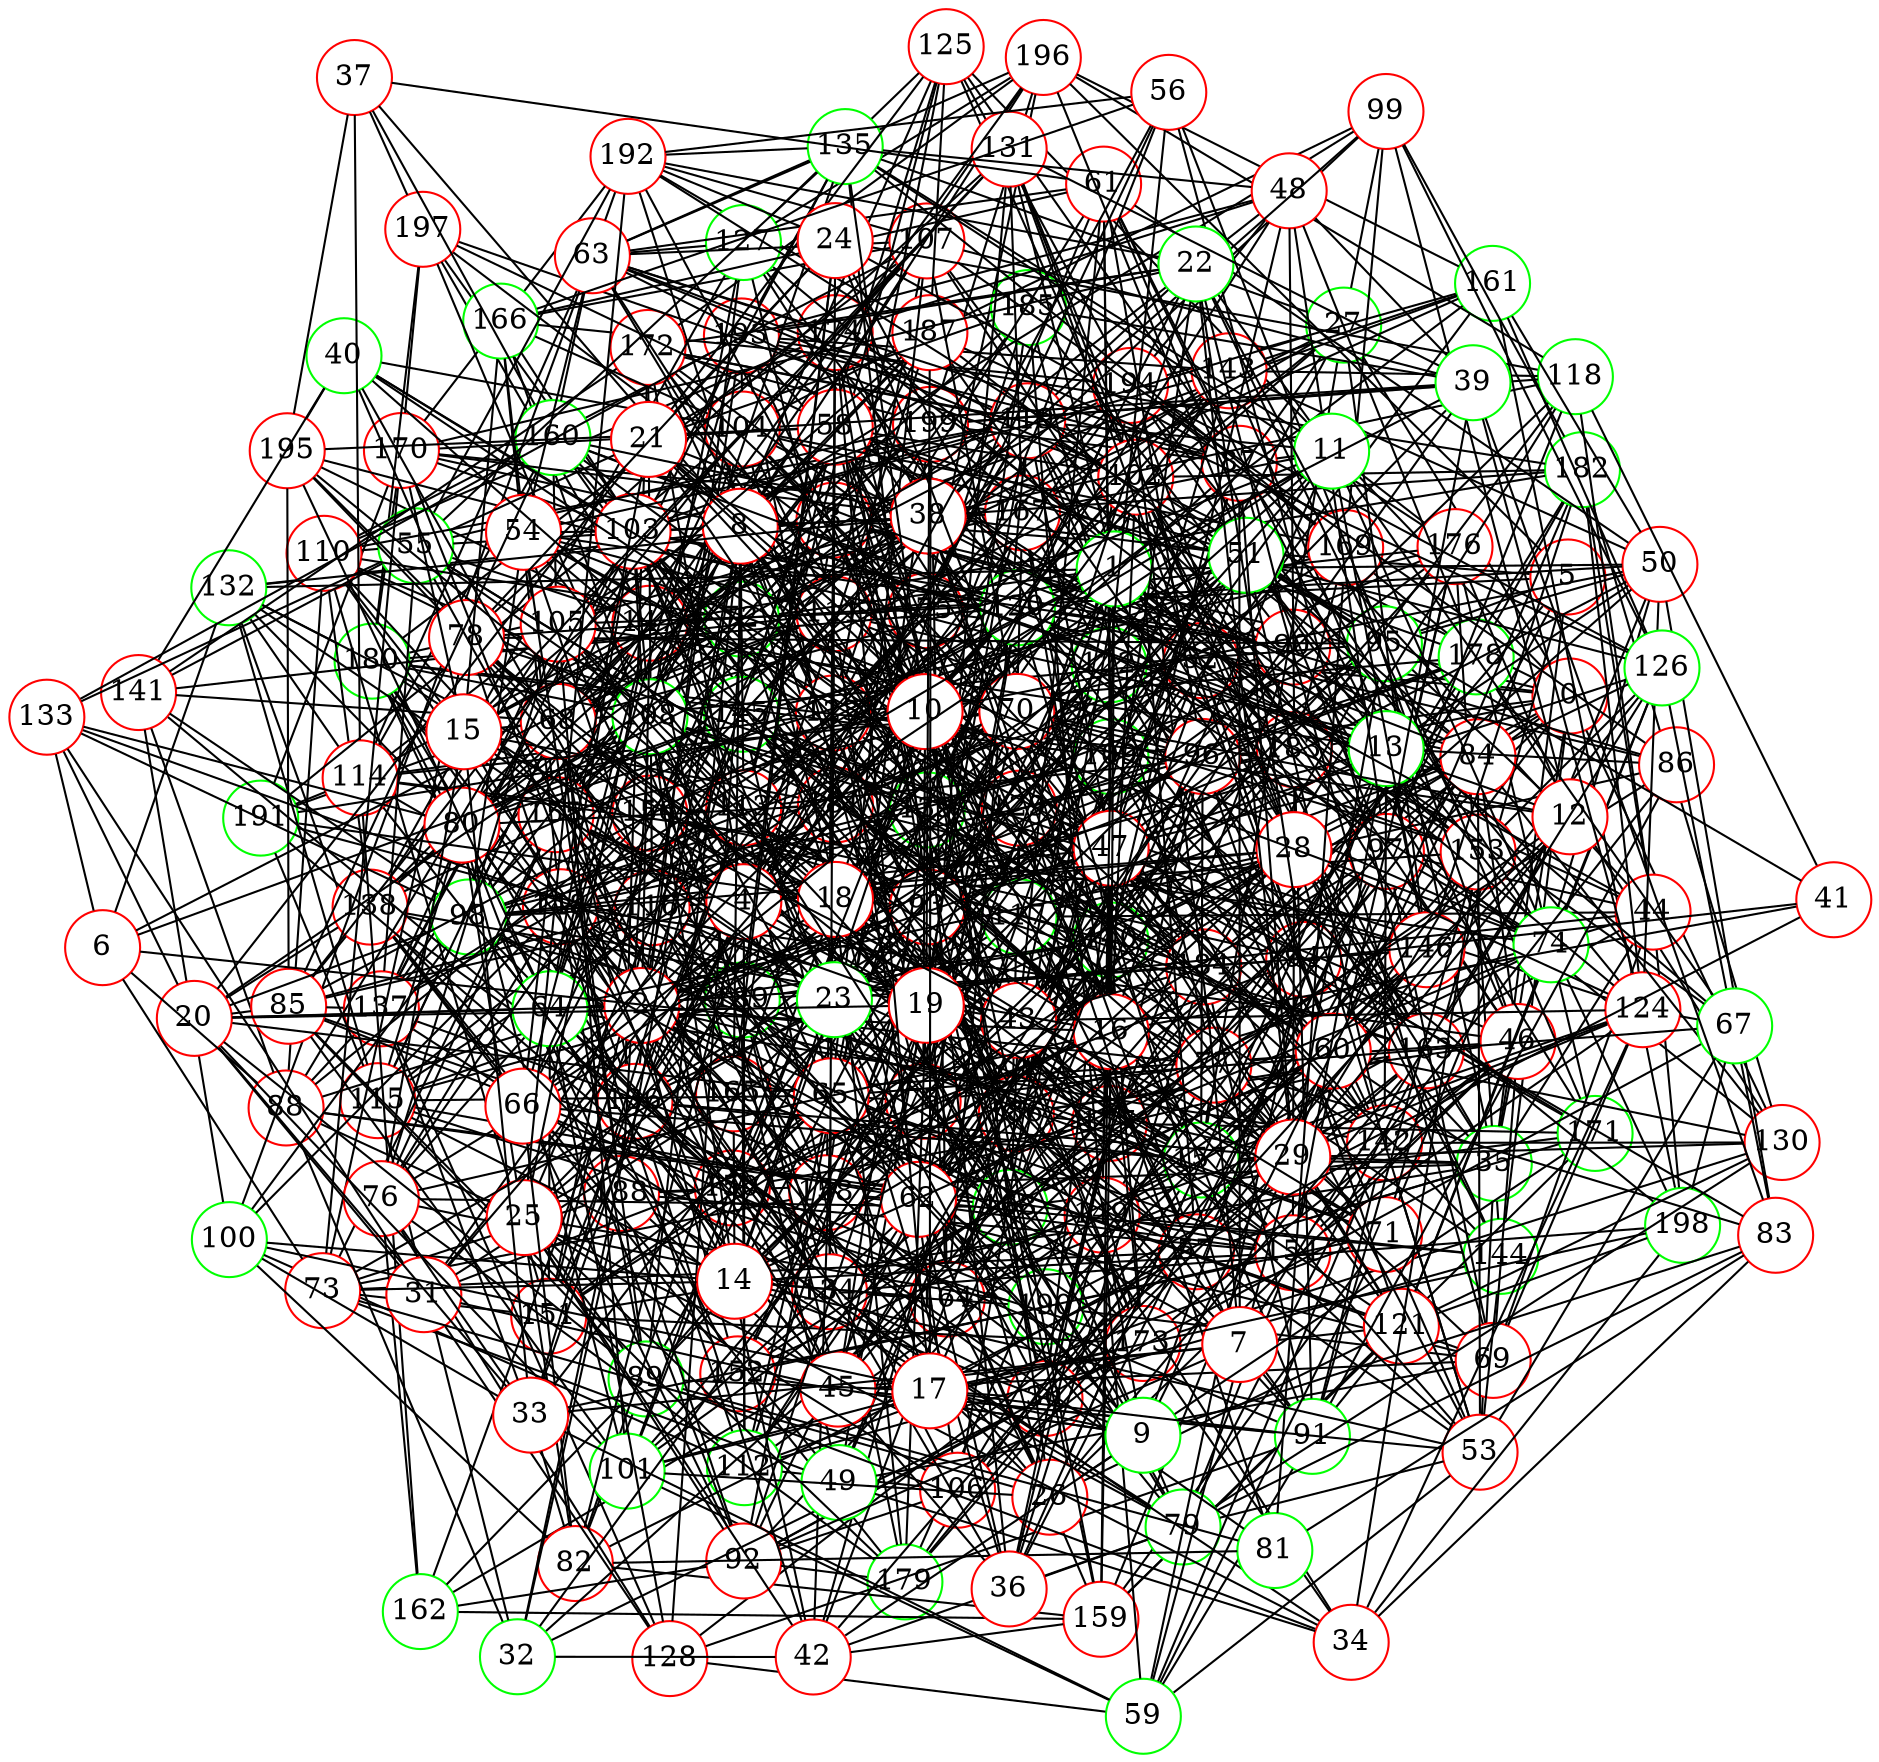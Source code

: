 graph {
graph ["layout"="fdp"]
node ["style"="filled","fillcolor"="white","fixedsize"="true","shape"="circle"]
"0" ["color"="red"]
"129" ["color"="red"]
"195" ["color"="red"]
"168" ["color"="green"]
"171" ["color"="green"]
"176" ["color"="red"]
"181" ["color"="red"]
"192" ["color"="red"]
"193" ["color"="red"]
"197" ["color"="red"]
"184" ["color"="red"]
"186" ["color"="red"]
"194" ["color"="red"]
"177" ["color"="red"]
"179" ["color"="green"]
"190" ["color"="green"]
"142" ["color"="red"]
"167" ["color"="red"]
"170" ["color"="red"]
"180" ["color"="green"]
"188" ["color"="red"]
"189" ["color"="green"]
"191" ["color"="green"]
"130" ["color"="red"]
"178" ["color"="green"]
"182" ["color"="green"]
"183" ["color"="red"]
"157" ["color"="green"]
"173" ["color"="red"]
"3" ["color"="red"]
"161" ["color"="green"]
"196" ["color"="red"]
"199" ["color"="red"]
"198" ["color"="green"]
"132" ["color"="green"]
"137" ["color"="red"]
"147" ["color"="red"]
"5" ["color"="red"]
"35" ["color"="green"]
"44" ["color"="red"]
"97" ["color"="red"]
"107" ["color"="red"]
"166" ["color"="green"]
"110" ["color"="red"]
"138" ["color"="red"]
"152" ["color"="red"]
"154" ["color"="red"]
"158" ["color"="red"]
"162" ["color"="green"]
"164" ["color"="red"]
"165" ["color"="red"]
"163" ["color"="red"]
"174" ["color"="red"]
"139" ["color"="green"]
"160" ["color"="green"]
"143" ["color"="red"]
"159" ["color"="red"]
"116" ["color"="red"]
"172" ["color"="red"]
"175" ["color"="red"]
"151" ["color"="red"]
"156" ["color"="red"]
"185" ["color"="green"]
"153" ["color"="red"]
"119" ["color"="red"]
"136" ["color"="red"]
"148" ["color"="red"]
"149" ["color"="red"]
"150" ["color"="red"]
"145" ["color"="green"]
"155" ["color"="red"]
"187" ["color"="red"]
"123" ["color"="red"]
"140" ["color"="green"]
"118" ["color"="green"]
"69" ["color"="red"]
"117" ["color"="green"]
"87" ["color"="red"]
"125" ["color"="red"]
"127" ["color"="green"]
"124" ["color"="red"]
"122" ["color"="green"]
"109" ["color"="green"]
"46" ["color"="red"]
"102" ["color"="red"]
"131" ["color"="red"]
"106" ["color"="red"]
"112" ["color"="green"]
"144" ["color"="green"]
"113" ["color"="red"]
"115" ["color"="red"]
"111" ["color"="red"]
"134" ["color"="red"]
"141" ["color"="red"]
"146" ["color"="red"]
"169" ["color"="red"]
"50" ["color"="red"]
"71" ["color"="red"]
"98" ["color"="green"]
"100" ["color"="green"]
"133" ["color"="red"]
"77" ["color"="red"]
"83" ["color"="red"]
"94" ["color"="red"]
"126" ["color"="green"]
"61" ["color"="red"]
"96" ["color"="red"]
"120" ["color"="green"]
"121" ["color"="red"]
"63" ["color"="red"]
"135" ["color"="green"]
"114" ["color"="red"]
"95" ["color"="green"]
"84" ["color"="red"]
"52" ["color"="red"]
"68" ["color"="red"]
"89" ["color"="green"]
"104" ["color"="red"]
"58" ["color"="red"]
"70" ["color"="red"]
"74" ["color"="green"]
"75" ["color"="red"]
"78" ["color"="red"]
"79" ["color"="green"]
"91" ["color"="green"]
"128" ["color"="red"]
"93" ["color"="red"]
"90" ["color"="red"]
"103" ["color"="red"]
"108" ["color"="green"]
"60" ["color"="red"]
"53" ["color"="red"]
"67" ["color"="green"]
"57" ["color"="red"]
"73" ["color"="red"]
"82" ["color"="red"]
"59" ["color"="green"]
"101" ["color"="green"]
"105" ["color"="red"]
"72" ["color"="green"]
"80" ["color"="red"]
"92" ["color"="red"]
"86" ["color"="red"]
"55" ["color"="green"]
"88" ["color"="red"]
"27" ["color"="green"]
"99" ["color"="red"]
"30" ["color"="red"]
"32" ["color"="green"]
"42" ["color"="red"]
"65" ["color"="red"]
"47" ["color"="red"]
"49" ["color"="green"]
"54" ["color"="red"]
"1" ["color"="green"]
"43" ["color"="red"]
"16" ["color"="red"]
"64" ["color"="green"]
"76" ["color"="red"]
"40" ["color"="green"]
"41" ["color"="red"]
"51" ["color"="green"]
"85" ["color"="red"]
"2" ["color"="red"]
"4" ["color"="red"]
"28" ["color"="red"]
"62" ["color"="red"]
"31" ["color"="red"]
"45" ["color"="red"]
"8" ["color"="red"]
"37" ["color"="red"]
"12" ["color"="red"]
"29" ["color"="red"]
"13" ["color"="green"]
"18" ["color"="red"]
"66" ["color"="red"]
"48" ["color"="red"]
"25" ["color"="red"]
"34" ["color"="red"]
"26" ["color"="red"]
"20" ["color"="red"]
"33" ["color"="red"]
"38" ["color"="red"]
"81" ["color"="green"]
"21" ["color"="red"]
"24" ["color"="red"]
"6" ["color"="red"]
"7" ["color"="red"]
"10" ["color"="red"]
"14" ["color"="red"]
"23" ["color"="green"]
"36" ["color"="red"]
"56" ["color"="red"]
"9" ["color"="green"]
"11" ["color"="green"]
"19" ["color"="red"]
"22" ["color"="green"]
"15" ["color"="red"]
"17" ["color"="red"]
"39" ["color"="green"]
"0" -- "129"
"0" -- "130"
"0" -- "3"
"0" -- "35"
"0" -- "75"
"0" -- "140"
"0" -- "109"
"0" -- "174"
"0" -- "175"
"0" -- "144"
"0" -- "52"
"0" -- "184"
"0" -- "27"
"0" -- "125"
"0" -- "30"
"0" -- "94"
"129" -- "195"
"129" -- "168"
"129" -- "171"
"129" -- "142"
"129" -- "177"
"129" -- "184"
"168" -- "171"
"168" -- "190"
"171" -- "176"
"171" -- "177"
"176" -- "181"
"181" -- "192"
"181" -- "193"
"181" -- "197"
"181" -- "184"
"181" -- "186"
"186" -- "194"
"177" -- "179"
"177" -- "186"
"142" -- "167"
"167" -- "170"
"167" -- "180"
"170" -- "192"
"170" -- "197"
"170" -- "180"
"170" -- "191"
"180" -- "197"
"180" -- "188"
"188" -- "189"
"130" -- "178"
"130" -- "182"
"130" -- "183"
"130" -- "157"
"130" -- "173"
"130" -- "142"
"178" -- "182"
"182" -- "193"
"157" -- "179"
"157" -- "189"
"173" -- "178"
"3" -- "161"
"3" -- "132"
"3" -- "5"
"3" -- "165"
"3" -- "72"
"3" -- "104"
"3" -- "139"
"3" -- "86"
"3" -- "55"
"3" -- "88"
"3" -- "184"
"3" -- "57"
"3" -- "90"
"3" -- "156"
"3" -- "157"
"161" -- "194"
"161" -- "196"
"161" -- "198"
"196" -- "199"
"132" -- "180"
"132" -- "137"
"137" -- "147"
"147" -- "196"
"147" -- "197"
"147" -- "182"
"5" -- "35"
"5" -- "164"
"5" -- "196"
"5" -- "71"
"5" -- "57"
"5" -- "139"
"5" -- "111"
"35" -- "44"
"35" -- "109"
"35" -- "46"
"35" -- "144"
"35" -- "176"
"35" -- "52"
"35" -- "53"
"35" -- "151"
"35" -- "184"
"35" -- "57"
"35" -- "188"
"35" -- "157"
"35" -- "95"
"44" -- "97"
"44" -- "69"
"44" -- "198"
"44" -- "117"
"44" -- "149"
"44" -- "118"
"44" -- "150"
"44" -- "182"
"44" -- "87"
"44" -- "122"
"97" -- "193"
"97" -- "168"
"97" -- "107"
"97" -- "176"
"97" -- "118"
"97" -- "152"
"97" -- "158"
"107" -- "192"
"107" -- "166"
"107" -- "110"
"107" -- "174"
"107" -- "180"
"107" -- "123"
"107" -- "155"
"166" -- "194"
"166" -- "186"
"166" -- "189"
"110" -- "138"
"110" -- "139"
"110" -- "174"
"110" -- "116"
"110" -- "181"
"110" -- "119"
"110" -- "151"
"138" -- "199"
"138" -- "147"
"138" -- "152"
"138" -- "189"
"152" -- "179"
"152" -- "180"
"152" -- "154"
"152" -- "157"
"154" -- "176"
"154" -- "183"
"154" -- "188"
"154" -- "157"
"154" -- "158"
"158" -- "162"
"158" -- "163"
"158" -- "197"
"158" -- "199"
"158" -- "174"
"158" -- "184"
"162" -- "164"
"164" -- "165"
"164" -- "199"
"163" -- "186"
"139" -- "160"
"139" -- "194"
"139" -- "173"
"139" -- "143"
"139" -- "159"
"160" -- "177"
"143" -- "161"
"143" -- "193"
"143" -- "167"
"143" -- "181"
"143" -- "186"
"159" -- "162"
"159" -- "171"
"116" -- "167"
"116" -- "172"
"116" -- "181"
"116" -- "151"
"116" -- "153"
"116" -- "157"
"116" -- "158"
"116" -- "190"
"172" -- "196"
"172" -- "199"
"172" -- "175"
"172" -- "186"
"172" -- "188"
"175" -- "196"
"175" -- "197"
"175" -- "198"
"175" -- "181"
"175" -- "188"
"151" -- "156"
"151" -- "173"
"156" -- "163"
"156" -- "181"
"156" -- "184"
"156" -- "185"
"156" -- "157"
"153" -- "157"
"119" -- "163"
"119" -- "164"
"119" -- "167"
"119" -- "136"
"119" -- "172"
"119" -- "145"
"119" -- "155"
"136" -- "175"
"136" -- "148"
"136" -- "180"
"136" -- "181"
"136" -- "150"
"136" -- "157"
"148" -- "166"
"148" -- "168"
"148" -- "180"
"148" -- "149"
"148" -- "183"
"148" -- "158"
"148" -- "190"
"149" -- "160"
"149" -- "164"
"149" -- "178"
"149" -- "185"
"149" -- "154"
"150" -- "177"
"150" -- "167"
"150" -- "188"
"145" -- "176"
"145" -- "184"
"155" -- "196"
"155" -- "166"
"155" -- "187"
"187" -- "192"
"123" -- "167"
"123" -- "199"
"123" -- "140"
"123" -- "175"
"123" -- "178"
"123" -- "181"
"123" -- "151"
"140" -- "164"
"140" -- "167"
"140" -- "172"
"140" -- "173"
"140" -- "151"
"140" -- "156"
"140" -- "189"
"118" -- "177"
"118" -- "196"
"118" -- "183"
"118" -- "199"
"118" -- "143"
"69" -- "97"
"69" -- "117"
"69" -- "165"
"69" -- "87"
"69" -- "124"
"69" -- "158"
"69" -- "190"
"117" -- "129"
"117" -- "193"
"117" -- "136"
"117" -- "150"
"117" -- "158"
"117" -- "161"
"117" -- "163"
"117" -- "173"
"117" -- "175"
"117" -- "181"
"87" -- "193"
"87" -- "194"
"87" -- "199"
"87" -- "172"
"87" -- "178"
"87" -- "186"
"87" -- "125"
"125" -- "145"
"125" -- "194"
"125" -- "187"
"125" -- "127"
"127" -- "196"
"127" -- "136"
"127" -- "184"
"127" -- "153"
"127" -- "138"
"124" -- "129"
"124" -- "194"
"124" -- "164"
"124" -- "149"
"124" -- "182"
"124" -- "154"
"124" -- "157"
"122" -- "129"
"122" -- "163"
"122" -- "195"
"122" -- "177"
"122" -- "152"
"122" -- "189"
"109" -- "193"
"109" -- "164"
"109" -- "168"
"109" -- "142"
"109" -- "177"
"109" -- "148"
"109" -- "180"
"109" -- "159"
"46" -- "97"
"46" -- "69"
"46" -- "165"
"46" -- "102"
"46" -- "169"
"46" -- "173"
"46" -- "142"
"46" -- "143"
"46" -- "145"
"46" -- "50"
"46" -- "84"
"46" -- "148"
"46" -- "154"
"46" -- "186"
"102" -- "192"
"102" -- "131"
"102" -- "163"
"102" -- "197"
"102" -- "106"
"102" -- "139"
"102" -- "144"
"102" -- "146"
"102" -- "182"
"102" -- "125"
"131" -- "167"
"106" -- "112"
"106" -- "116"
"106" -- "173"
"106" -- "111"
"112" -- "140"
"112" -- "144"
"112" -- "113"
"112" -- "189"
"144" -- "149"
"144" -- "181"
"144" -- "158"
"113" -- "194"
"113" -- "136"
"113" -- "137"
"113" -- "177"
"113" -- "115"
"113" -- "179"
"113" -- "151"
"113" -- "183"
"113" -- "125"
"115" -- "193"
"115" -- "132"
"115" -- "173"
"115" -- "181"
"115" -- "189"
"115" -- "191"
"111" -- "194"
"111" -- "134"
"111" -- "141"
"111" -- "173"
"111" -- "176"
"111" -- "125"
"111" -- "127"
"111" -- "191"
"134" -- "198"
"134" -- "148"
"134" -- "180"
"134" -- "149"
"134" -- "189"
"134" -- "190"
"141" -- "165"
"141" -- "150"
"141" -- "172"
"146" -- "179"
"146" -- "149"
"146" -- "181"
"146" -- "182"
"146" -- "157"
"146" -- "189"
"169" -- "194"
"169" -- "183"
"169" -- "171"
"50" -- "161"
"50" -- "71"
"50" -- "143"
"50" -- "83"
"50" -- "147"
"50" -- "184"
"50" -- "124"
"50" -- "61"
"50" -- "95"
"71" -- "98"
"71" -- "139"
"71" -- "77"
"71" -- "112"
"71" -- "119"
"71" -- "156"
"71" -- "189"
"71" -- "190"
"71" -- "159"
"98" -- "100"
"98" -- "133"
"98" -- "109"
"98" -- "111"
"98" -- "147"
"98" -- "116"
"98" -- "150"
"98" -- "187"
"100" -- "112"
"100" -- "148"
"100" -- "164"
"100" -- "141"
"133" -- "193"
"77" -- "129"
"77" -- "194"
"77" -- "106"
"77" -- "175"
"77" -- "83"
"77" -- "182"
"77" -- "152"
"77" -- "184"
"77" -- "185"
"77" -- "157"
"83" -- "94"
"83" -- "126"
"94" -- "164"
"94" -- "102"
"94" -- "156"
"94" -- "157"
"94" -- "127"
"126" -- "161"
"126" -- "194"
"126" -- "153"
"126" -- "187"
"61" -- "96"
"61" -- "97"
"61" -- "166"
"61" -- "109"
"61" -- "111"
"61" -- "175"
"61" -- "87"
"61" -- "63"
"96" -- "129"
"96" -- "168"
"96" -- "172"
"96" -- "142"
"96" -- "111"
"96" -- "112"
"96" -- "178"
"96" -- "147"
"96" -- "180"
"96" -- "119"
"96" -- "183"
"96" -- "120"
"96" -- "121"
"96" -- "153"
"96" -- "157"
"120" -- "160"
"120" -- "137"
"120" -- "138"
"120" -- "139"
"120" -- "180"
"120" -- "183"
"120" -- "122"
"121" -- "130"
"121" -- "165"
"121" -- "198"
"121" -- "140"
"121" -- "126"
"121" -- "159"
"63" -- "160"
"63" -- "192"
"63" -- "100"
"63" -- "196"
"63" -- "102"
"63" -- "135"
"63" -- "199"
"63" -- "107"
"63" -- "139"
"63" -- "174"
"63" -- "114"
"63" -- "117"
"63" -- "87"
"63" -- "119"
"63" -- "127"
"135" -- "192"
"135" -- "193"
"135" -- "137"
"135" -- "169"
"135" -- "176"
"114" -- "160"
"114" -- "162"
"114" -- "132"
"114" -- "147"
"114" -- "123"
"114" -- "156"
"114" -- "189"
"114" -- "191"
"95" -- "102"
"95" -- "136"
"95" -- "119"
"95" -- "184"
"95" -- "122"
"84" -- "130"
"84" -- "140"
"84" -- "111"
"84" -- "177"
"84" -- "117"
"84" -- "187"
"84" -- "126"
"84" -- "190"
"52" -- "68"
"52" -- "164"
"52" -- "199"
"52" -- "104"
"52" -- "107"
"52" -- "144"
"52" -- "181"
"52" -- "150"
"52" -- "183"
"52" -- "58"
"52" -- "90"
"52" -- "155"
"52" -- "60"
"52" -- "189"
"52" -- "158"
"68" -- "160"
"68" -- "195"
"68" -- "196"
"68" -- "199"
"68" -- "136"
"68" -- "77"
"68" -- "141"
"68" -- "111"
"68" -- "177"
"68" -- "115"
"68" -- "152"
"68" -- "89"
"68" -- "157"
"89" -- "148"
"104" -- "193"
"104" -- "131"
"104" -- "166"
"104" -- "169"
"104" -- "111"
"104" -- "155"
"104" -- "187"
"104" -- "156"
"104" -- "126"
"104" -- "191"
"58" -- "195"
"58" -- "68"
"58" -- "197"
"58" -- "70"
"58" -- "102"
"58" -- "170"
"58" -- "175"
"58" -- "113"
"58" -- "178"
"58" -- "117"
"58" -- "153"
"70" -- "98"
"70" -- "167"
"70" -- "74"
"70" -- "75"
"70" -- "107"
"70" -- "114"
"70" -- "181"
"70" -- "150"
"70" -- "89"
"70" -- "121"
"70" -- "153"
"70" -- "91"
"70" -- "158"
"74" -- "97"
"74" -- "198"
"74" -- "168"
"74" -- "177"
"74" -- "114"
"74" -- "87"
"74" -- "121"
"74" -- "122"
"74" -- "126"
"75" -- "131"
"75" -- "104"
"75" -- "77"
"75" -- "78"
"75" -- "79"
"75" -- "120"
"78" -- "131"
"78" -- "195"
"78" -- "112"
"78" -- "186"
"78" -- "95"
"79" -- "130"
"79" -- "163"
"79" -- "137"
"79" -- "83"
"79" -- "154"
"79" -- "123"
"79" -- "188"
"91" -- "128"
"91" -- "142"
"91" -- "183"
"91" -- "184"
"91" -- "121"
"91" -- "153"
"91" -- "186"
"91" -- "93"
"128" -- "137"
"93" -- "96"
"93" -- "164"
"93" -- "135"
"93" -- "174"
"93" -- "112"
"93" -- "126"
"93" -- "190"
"90" -- "98"
"90" -- "103"
"90" -- "171"
"90" -- "140"
"90" -- "120"
"90" -- "185"
"90" -- "189"
"90" -- "190"
"103" -- "167"
"103" -- "199"
"103" -- "137"
"103" -- "170"
"103" -- "108"
"103" -- "143"
"103" -- "113"
"103" -- "145"
"103" -- "117"
"103" -- "119"
"103" -- "120"
"103" -- "154"
"103" -- "156"
"108" -- "165"
"108" -- "135"
"108" -- "139"
"108" -- "146"
"108" -- "180"
"108" -- "188"
"108" -- "125"
"108" -- "127"
"60" -- "130"
"60" -- "131"
"60" -- "134"
"60" -- "104"
"60" -- "139"
"60" -- "77"
"60" -- "111"
"60" -- "112"
"60" -- "145"
"60" -- "146"
"60" -- "182"
"60" -- "153"
"60" -- "159"
"53" -- "67"
"53" -- "71"
"53" -- "109"
"53" -- "142"
"53" -- "79"
"53" -- "144"
"53" -- "84"
"53" -- "57"
"53" -- "59"
"67" -- "198"
"67" -- "167"
"67" -- "90"
"67" -- "124"
"57" -- "128"
"57" -- "163"
"57" -- "102"
"57" -- "73"
"57" -- "171"
"57" -- "145"
"57" -- "82"
"57" -- "179"
"57" -- "117"
"57" -- "186"
"57" -- "126"
"73" -- "151"
"73" -- "170"
"73" -- "155"
"73" -- "188"
"73" -- "78"
"73" -- "158"
"82" -- "100"
"82" -- "181"
"82" -- "89"
"82" -- "159"
"59" -- "128"
"59" -- "101"
"59" -- "149"
"59" -- "71"
"59" -- "91"
"59" -- "94"
"59" -- "142"
"101" -- "105"
"101" -- "173"
"101" -- "177"
"101" -- "186"
"105" -- "168"
"105" -- "137"
"105" -- "138"
"105" -- "107"
"105" -- "175"
"105" -- "114"
"105" -- "149"
"105" -- "156"
"72" -- "128"
"72" -- "161"
"72" -- "171"
"72" -- "173"
"72" -- "78"
"72" -- "110"
"72" -- "80"
"72" -- "184"
"72" -- "155"
"80" -- "132"
"80" -- "101"
"80" -- "133"
"80" -- "102"
"80" -- "134"
"80" -- "169"
"80" -- "138"
"80" -- "108"
"80" -- "145"
"80" -- "82"
"80" -- "115"
"80" -- "181"
"80" -- "185"
"80" -- "187"
"80" -- "92"
"92" -- "97"
"92" -- "162"
"92" -- "106"
"92" -- "173"
"92" -- "175"
"92" -- "179"
"92" -- "188"
"86" -- "177"
"86" -- "117"
"86" -- "120"
"86" -- "154"
"86" -- "91"
"86" -- "107"
"55" -- "192"
"55" -- "133"
"55" -- "134"
"55" -- "135"
"55" -- "199"
"55" -- "137"
"55" -- "141"
"55" -- "110"
"55" -- "142"
"55" -- "147"
"55" -- "117"
"55" -- "93"
"88" -- "149"
"88" -- "103"
"88" -- "168"
"88" -- "156"
"88" -- "93"
"88" -- "141"
"88" -- "110"
"27" -- "113"
"27" -- "146"
"27" -- "99"
"27" -- "119"
"27" -- "135"
"27" -- "167"
"27" -- "72"
"27" -- "120"
"27" -- "93"
"27" -- "109"
"27" -- "157"
"99" -- "145"
"99" -- "182"
"99" -- "105"
"99" -- "169"
"99" -- "187"
"99" -- "126"
"30" -- "32"
"30" -- "96"
"30" -- "67"
"30" -- "134"
"30" -- "138"
"30" -- "47"
"30" -- "177"
"30" -- "58"
"30" -- "92"
"30" -- "93"
"32" -- "177"
"32" -- "115"
"32" -- "88"
"32" -- "136"
"32" -- "42"
"32" -- "75"
"32" -- "188"
"42" -- "65"
"42" -- "116"
"42" -- "117"
"42" -- "136"
"42" -- "186"
"42" -- "60"
"42" -- "79"
"42" -- "159"
"65" -- "67"
"65" -- "167"
"65" -- "75"
"65" -- "107"
"65" -- "108"
"65" -- "78"
"65" -- "174"
"65" -- "112"
"65" -- "145"
"65" -- "115"
"65" -- "150"
"65" -- "151"
"65" -- "154"
"47" -- "98"
"47" -- "78"
"47" -- "142"
"47" -- "144"
"47" -- "49"
"47" -- "177"
"47" -- "50"
"47" -- "115"
"47" -- "84"
"47" -- "117"
"47" -- "149"
"47" -- "54"
"47" -- "87"
"47" -- "119"
"47" -- "89"
"47" -- "121"
"47" -- "61"
"47" -- "95"
"49" -- "147"
"49" -- "69"
"49" -- "119"
"49" -- "73"
"49" -- "138"
"54" -- "129"
"54" -- "98"
"54" -- "103"
"54" -- "109"
"54" -- "111"
"54" -- "113"
"54" -- "116"
"54" -- "119"
"54" -- "90"
"54" -- "188"
"54" -- "63"
"1" -- "97"
"1" -- "131"
"1" -- "68"
"1" -- "132"
"1" -- "72"
"1" -- "43"
"1" -- "75"
"1" -- "16"
"1" -- "50"
"1" -- "84"
"1" -- "85"
"1" -- "149"
"1" -- "120"
"1" -- "152"
"1" -- "153"
"1" -- "124"
"43" -- "101"
"43" -- "168"
"43" -- "138"
"43" -- "108"
"43" -- "174"
"43" -- "176"
"43" -- "49"
"43" -- "53"
"43" -- "151"
"43" -- "184"
"43" -- "123"
"43" -- "155"
"43" -- "124"
"43" -- "61"
"43" -- "191"
"16" -- "64"
"16" -- "96"
"16" -- "98"
"16" -- "70"
"16" -- "102"
"16" -- "167"
"16" -- "40"
"16" -- "41"
"16" -- "76"
"16" -- "173"
"16" -- "145"
"16" -- "53"
"16" -- "181"
"16" -- "54"
"16" -- "150"
"16" -- "58"
"16" -- "159"
"64" -- "128"
"64" -- "193"
"64" -- "195"
"64" -- "134"
"64" -- "103"
"64" -- "104"
"64" -- "76"
"64" -- "142"
"64" -- "111"
"64" -- "143"
"64" -- "151"
"64" -- "94"
"76" -- "128"
"76" -- "129"
"76" -- "162"
"76" -- "134"
"76" -- "168"
"76" -- "105"
"76" -- "179"
"76" -- "148"
"76" -- "155"
"76" -- "156"
"40" -- "129"
"40" -- "195"
"40" -- "116"
"40" -- "103"
"40" -- "104"
"40" -- "141"
"40" -- "78"
"41" -- "51"
"41" -- "118"
"41" -- "94"
"41" -- "190"
"51" -- "65"
"51" -- "194"
"51" -- "196"
"51" -- "70"
"51" -- "168"
"51" -- "74"
"51" -- "170"
"51" -- "109"
"51" -- "142"
"51" -- "84"
"51" -- "58"
"51" -- "156"
"51" -- "95"
"85" -- "160"
"85" -- "195"
"85" -- "101"
"85" -- "104"
"85" -- "137"
"85" -- "138"
"85" -- "112"
"85" -- "116"
"85" -- "89"
"85" -- "158"
"85" -- "190"
"2" -- "64"
"2" -- "193"
"2" -- "162"
"2" -- "4"
"2" -- "164"
"2" -- "8"
"2" -- "168"
"2" -- "169"
"2" -- "140"
"2" -- "173"
"2" -- "110"
"2" -- "147"
"2" -- "20"
"2" -- "183"
"2" -- "57"
"2" -- "58"
"2" -- "29"
"2" -- "93"
"4" -- "194"
"4" -- "172"
"4" -- "173"
"4" -- "143"
"4" -- "82"
"4" -- "178"
"4" -- "180"
"4" -- "85"
"4" -- "87"
"4" -- "119"
"4" -- "120"
"4" -- "122"
"4" -- "155"
"4" -- "187"
"4" -- "28"
"4" -- "156"
"4" -- "157"
"4" -- "31"
"28" -- "64"
"28" -- "98"
"28" -- "194"
"28" -- "35"
"28" -- "131"
"28" -- "43"
"28" -- "75"
"28" -- "53"
"28" -- "187"
"28" -- "124"
"28" -- "62"
"28" -- "158"
"62" -- "96"
"62" -- "103"
"62" -- "137"
"62" -- "108"
"62" -- "140"
"62" -- "79"
"62" -- "146"
"62" -- "115"
"62" -- "116"
"62" -- "183"
"62" -- "120"
"62" -- "184"
"62" -- "122"
"62" -- "92"
"62" -- "159"
"31" -- "128"
"31" -- "117"
"31" -- "133"
"31" -- "123"
"31" -- "45"
"31" -- "94"
"45" -- "98"
"45" -- "69"
"45" -- "139"
"45" -- "140"
"45" -- "114"
"45" -- "53"
"45" -- "184"
"45" -- "121"
"45" -- "186"
"45" -- "91"
"45" -- "155"
"45" -- "188"
"45" -- "189"
"8" -- "37"
"8" -- "165"
"8" -- "167"
"8" -- "170"
"8" -- "107"
"8" -- "139"
"8" -- "12"
"8" -- "13"
"8" -- "113"
"8" -- "145"
"8" -- "117"
"8" -- "89"
"8" -- "58"
"8" -- "123"
"8" -- "187"
"8" -- "188"
"8" -- "62"
"37" -- "160"
"37" -- "114"
"37" -- "195"
"37" -- "197"
"37" -- "61"
"12" -- "176"
"12" -- "99"
"12" -- "163"
"12" -- "70"
"12" -- "168"
"12" -- "106"
"12" -- "123"
"12" -- "29"
"12" -- "190"
"12" -- "95"
"29" -- "129"
"29" -- "35"
"29" -- "163"
"29" -- "136"
"29" -- "113"
"29" -- "117"
"29" -- "87"
"29" -- "153"
"29" -- "59"
"29" -- "30"
"29" -- "95"
"13" -- "160"
"13" -- "105"
"13" -- "142"
"13" -- "174"
"13" -- "18"
"13" -- "50"
"13" -- "146"
"13" -- "51"
"13" -- "117"
"13" -- "86"
"13" -- "119"
"13" -- "26"
"13" -- "154"
"13" -- "61"
"18" -- "66"
"18" -- "195"
"18" -- "132"
"18" -- "101"
"18" -- "71"
"18" -- "72"
"18" -- "168"
"18" -- "105"
"18" -- "79"
"18" -- "143"
"18" -- "48"
"18" -- "178"
"18" -- "51"
"18" -- "179"
"18" -- "25"
"18" -- "185"
"18" -- "154"
"18" -- "93"
"18" -- "191"
"66" -- "82"
"66" -- "147"
"66" -- "70"
"66" -- "72"
"66" -- "120"
"66" -- "138"
"66" -- "91"
"66" -- "155"
"66" -- "187"
"66" -- "92"
"66" -- "157"
"48" -- "97"
"48" -- "193"
"48" -- "178"
"48" -- "194"
"48" -- "135"
"48" -- "183"
"48" -- "72"
"48" -- "140"
"48" -- "174"
"25" -- "192"
"25" -- "129"
"25" -- "34"
"25" -- "165"
"25" -- "42"
"25" -- "106"
"25" -- "145"
"25" -- "147"
"25" -- "179"
"25" -- "88"
"25" -- "89"
"25" -- "92"
"25" -- "190"
"34" -- "49"
"34" -- "83"
"34" -- "134"
"34" -- "198"
"34" -- "89"
"34" -- "153"
"34" -- "186"
"34" -- "124"
"34" -- "173"
"26" -- "64"
"26" -- "163"
"26" -- "164"
"26" -- "101"
"26" -- "73"
"26" -- "46"
"26" -- "175"
"26" -- "148"
"26" -- "121"
"26" -- "123"
"26" -- "62"
"20" -- "64"
"20" -- "33"
"20" -- "65"
"20" -- "98"
"20" -- "101"
"20" -- "133"
"20" -- "38"
"20" -- "138"
"20" -- "21"
"20" -- "85"
"20" -- "89"
"20" -- "31"
"33" -- "113"
"33" -- "145"
"33" -- "82"
"33" -- "100"
"33" -- "137"
"33" -- "122"
"33" -- "59"
"33" -- "76"
"33" -- "190"
"38" -- "160"
"38" -- "99"
"38" -- "68"
"38" -- "132"
"38" -- "105"
"38" -- "44"
"38" -- "174"
"38" -- "81"
"38" -- "147"
"38" -- "148"
"38" -- "118"
"38" -- "182"
"38" -- "57"
"81" -- "82"
"81" -- "83"
"81" -- "136"
"81" -- "89"
"81" -- "169"
"21" -- "140"
"21" -- "174"
"21" -- "47"
"21" -- "84"
"21" -- "148"
"21" -- "55"
"21" -- "24"
"21" -- "184"
"21" -- "185"
"21" -- "123"
"21" -- "125"
"21" -- "94"
"24" -- "192"
"24" -- "165"
"24" -- "70"
"24" -- "118"
"24" -- "134"
"24" -- "87"
"24" -- "109"
"24" -- "189"
"24" -- "78"
"6" -- "145"
"6" -- "132"
"6" -- "133"
"6" -- "72"
"6" -- "88"
"6" -- "73"
"6" -- "77"
"7" -- "33"
"7" -- "98"
"7" -- "87"
"7" -- "120"
"7" -- "184"
"7" -- "10"
"7" -- "91"
"7" -- "92"
"7" -- "108"
"7" -- "126"
"10" -- "160"
"10" -- "192"
"10" -- "161"
"10" -- "101"
"10" -- "135"
"10" -- "40"
"10" -- "74"
"10" -- "75"
"10" -- "14"
"10" -- "50"
"10" -- "56"
"10" -- "58"
"10" -- "186"
"10" -- "31"
"10" -- "159"
"10" -- "191"
"14" -- "164"
"14" -- "165"
"14" -- "136"
"14" -- "73"
"14" -- "138"
"14" -- "170"
"14" -- "75"
"14" -- "108"
"14" -- "77"
"14" -- "115"
"14" -- "53"
"14" -- "23"
"14" -- "183"
"14" -- "154"
"14" -- "186"
"14" -- "93"
"14" -- "95"
"23" -- "194"
"23" -- "36"
"23" -- "132"
"23" -- "133"
"23" -- "165"
"23" -- "73"
"23" -- "44"
"23" -- "176"
"23" -- "51"
"23" -- "147"
"23" -- "57"
"23" -- "30"
"36" -- "97"
"36" -- "177"
"36" -- "149"
"36" -- "184"
"36" -- "139"
"36" -- "155"
"36" -- "45"
"36" -- "157"
"36" -- "62"
"36" -- "79"
"56" -- "192"
"56" -- "163"
"56" -- "166"
"56" -- "122"
"56" -- "123"
"56" -- "95"
"56" -- "175"
"9" -- "100"
"9" -- "42"
"9" -- "171"
"9" -- "13"
"9" -- "45"
"9" -- "14"
"9" -- "113"
"9" -- "83"
"9" -- "84"
"9" -- "149"
"9" -- "181"
"9" -- "152"
"9" -- "26"
"9" -- "155"
"9" -- "189"
"9" -- "158"
"11" -- "67"
"11" -- "135"
"11" -- "167"
"11" -- "74"
"11" -- "139"
"11" -- "140"
"11" -- "175"
"11" -- "176"
"11" -- "146"
"11" -- "19"
"11" -- "116"
"11" -- "148"
"11" -- "22"
"11" -- "87"
"11" -- "119"
"11" -- "93"
"19" -- "45"
"19" -- "78"
"19" -- "179"
"19" -- "20"
"19" -- "116"
"19" -- "118"
"19" -- "121"
"19" -- "185"
"19" -- "155"
"19" -- "187"
"19" -- "28"
"19" -- "92"
"22" -- "192"
"22" -- "129"
"22" -- "193"
"22" -- "169"
"22" -- "170"
"22" -- "172"
"22" -- "47"
"22" -- "119"
"22" -- "120"
"22" -- "153"
"22" -- "90"
"22" -- "29"
"22" -- "94"
"15" -- "33"
"15" -- "194"
"15" -- "131"
"15" -- "68"
"15" -- "166"
"15" -- "170"
"15" -- "76"
"15" -- "45"
"15" -- "110"
"15" -- "181"
"15" -- "23"
"15" -- "119"
"15" -- "187"
"15" -- "29"
"17" -- "65"
"17" -- "101"
"17" -- "198"
"17" -- "199"
"17" -- "168"
"17" -- "89"
"17" -- "91"
"17" -- "30"
"17" -- "142"
"17" -- "174"
"17" -- "79"
"17" -- "191"
"39" -- "48"
"39" -- "97"
"39" -- "83"
"39" -- "131"
"39" -- "52"
"39" -- "199"
"39" -- "104"
"39" -- "185"
"39" -- "43"
"39" -- "107"
"39" -- "123"
"39" -- "124"
}